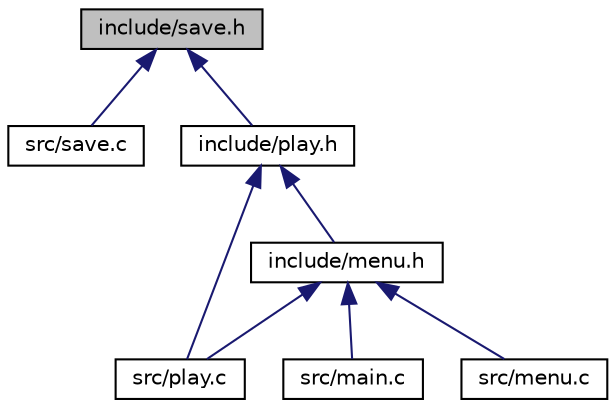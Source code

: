 digraph "include/save.h"
{
 // LATEX_PDF_SIZE
  edge [fontname="Helvetica",fontsize="10",labelfontname="Helvetica",labelfontsize="10"];
  node [fontname="Helvetica",fontsize="10",shape=record];
  Node1 [label="include/save.h",height=0.2,width=0.4,color="black", fillcolor="grey75", style="filled", fontcolor="black",tooltip="Header Gestion Sauvegarder & Chargement."];
  Node1 -> Node2 [dir="back",color="midnightblue",fontsize="10",style="solid",fontname="Helvetica"];
  Node2 [label="src/save.c",height=0.2,width=0.4,color="black", fillcolor="white", style="filled",URL="$save_8c.html",tooltip=" "];
  Node1 -> Node3 [dir="back",color="midnightblue",fontsize="10",style="solid",fontname="Helvetica"];
  Node3 [label="include/play.h",height=0.2,width=0.4,color="black", fillcolor="white", style="filled",URL="$play_8h.html",tooltip="Header Fonction Play."];
  Node3 -> Node4 [dir="back",color="midnightblue",fontsize="10",style="solid",fontname="Helvetica"];
  Node4 [label="src/play.c",height=0.2,width=0.4,color="black", fillcolor="white", style="filled",URL="$play_8c.html",tooltip="Fonction Principal Du Jeu."];
  Node3 -> Node5 [dir="back",color="midnightblue",fontsize="10",style="solid",fontname="Helvetica"];
  Node5 [label="include/menu.h",height=0.2,width=0.4,color="black", fillcolor="white", style="filled",URL="$menu_8h.html",tooltip="Header Gestion Menu."];
  Node5 -> Node6 [dir="back",color="midnightblue",fontsize="10",style="solid",fontname="Helvetica"];
  Node6 [label="src/main.c",height=0.2,width=0.4,color="black", fillcolor="white", style="filled",URL="$main_8c.html",tooltip="Programme Principal."];
  Node5 -> Node7 [dir="back",color="midnightblue",fontsize="10",style="solid",fontname="Helvetica"];
  Node7 [label="src/menu.c",height=0.2,width=0.4,color="black", fillcolor="white", style="filled",URL="$menu_8c.html",tooltip="Affichage du menu."];
  Node5 -> Node4 [dir="back",color="midnightblue",fontsize="10",style="solid",fontname="Helvetica"];
}
